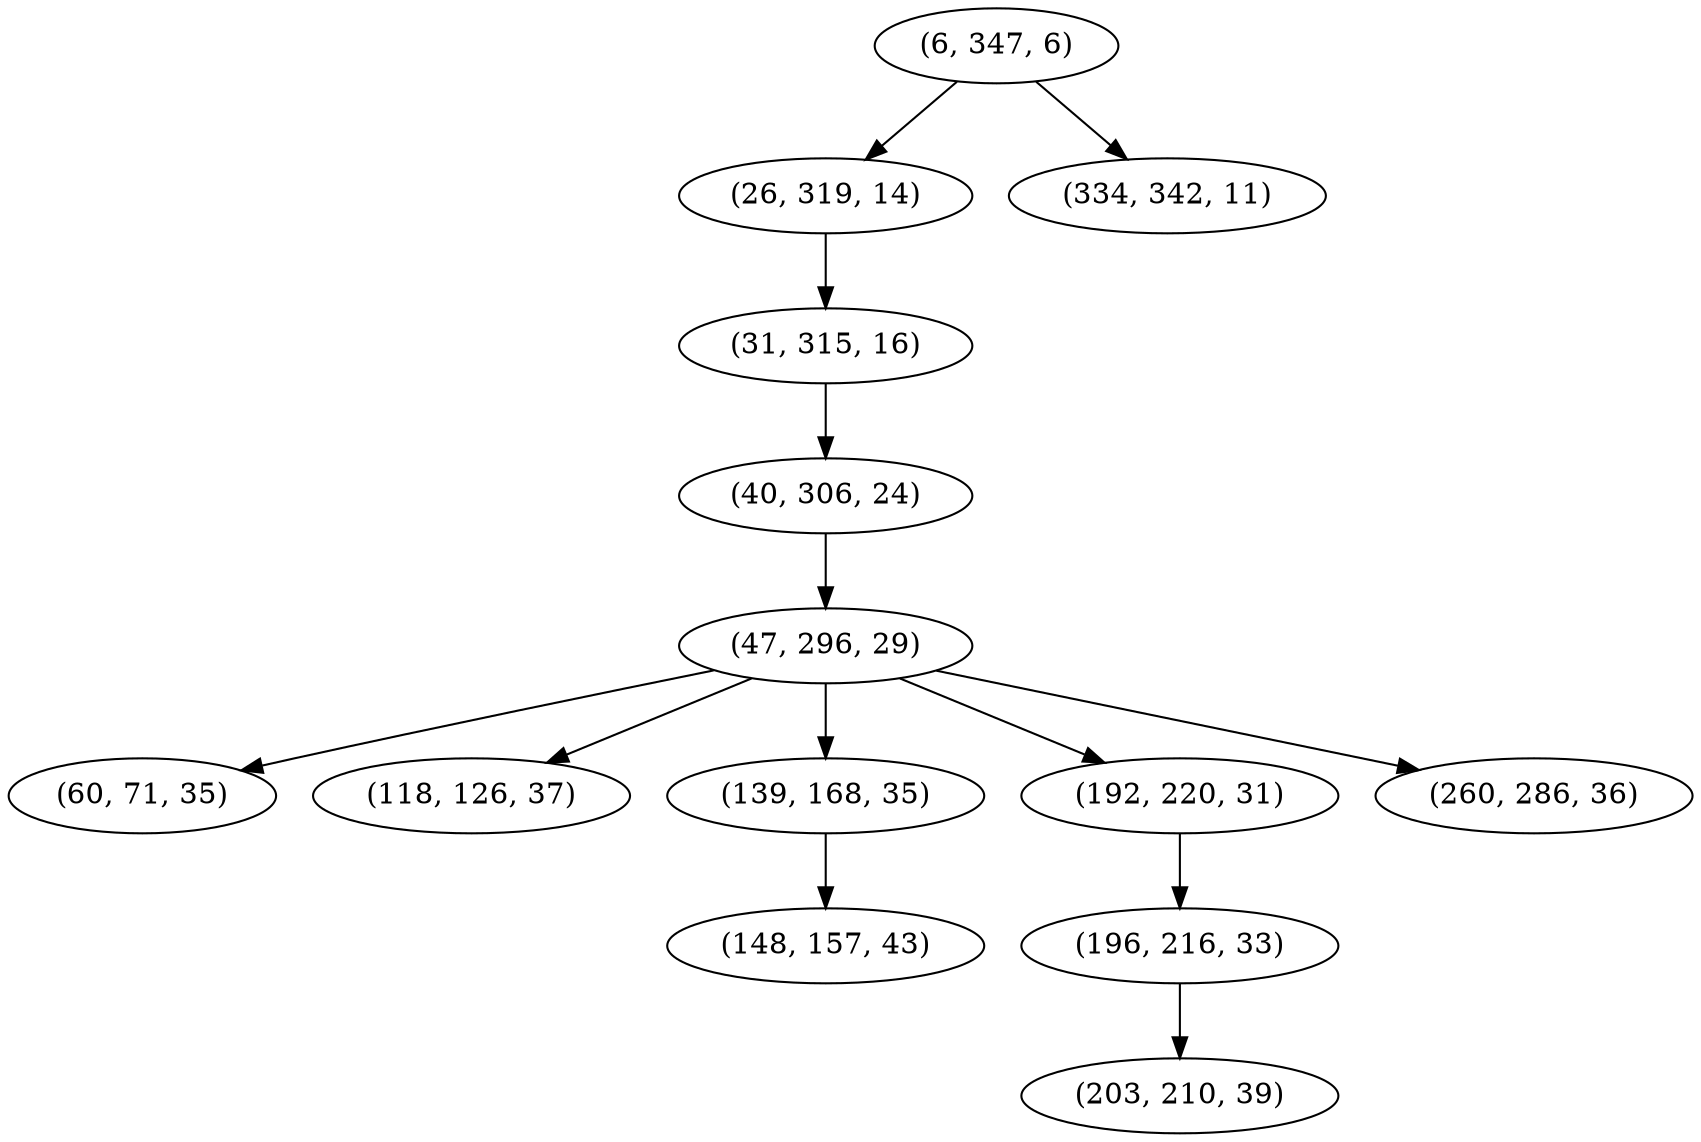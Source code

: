digraph tree {
    "(6, 347, 6)";
    "(26, 319, 14)";
    "(31, 315, 16)";
    "(40, 306, 24)";
    "(47, 296, 29)";
    "(60, 71, 35)";
    "(118, 126, 37)";
    "(139, 168, 35)";
    "(148, 157, 43)";
    "(192, 220, 31)";
    "(196, 216, 33)";
    "(203, 210, 39)";
    "(260, 286, 36)";
    "(334, 342, 11)";
    "(6, 347, 6)" -> "(26, 319, 14)";
    "(6, 347, 6)" -> "(334, 342, 11)";
    "(26, 319, 14)" -> "(31, 315, 16)";
    "(31, 315, 16)" -> "(40, 306, 24)";
    "(40, 306, 24)" -> "(47, 296, 29)";
    "(47, 296, 29)" -> "(60, 71, 35)";
    "(47, 296, 29)" -> "(118, 126, 37)";
    "(47, 296, 29)" -> "(139, 168, 35)";
    "(47, 296, 29)" -> "(192, 220, 31)";
    "(47, 296, 29)" -> "(260, 286, 36)";
    "(139, 168, 35)" -> "(148, 157, 43)";
    "(192, 220, 31)" -> "(196, 216, 33)";
    "(196, 216, 33)" -> "(203, 210, 39)";
}
